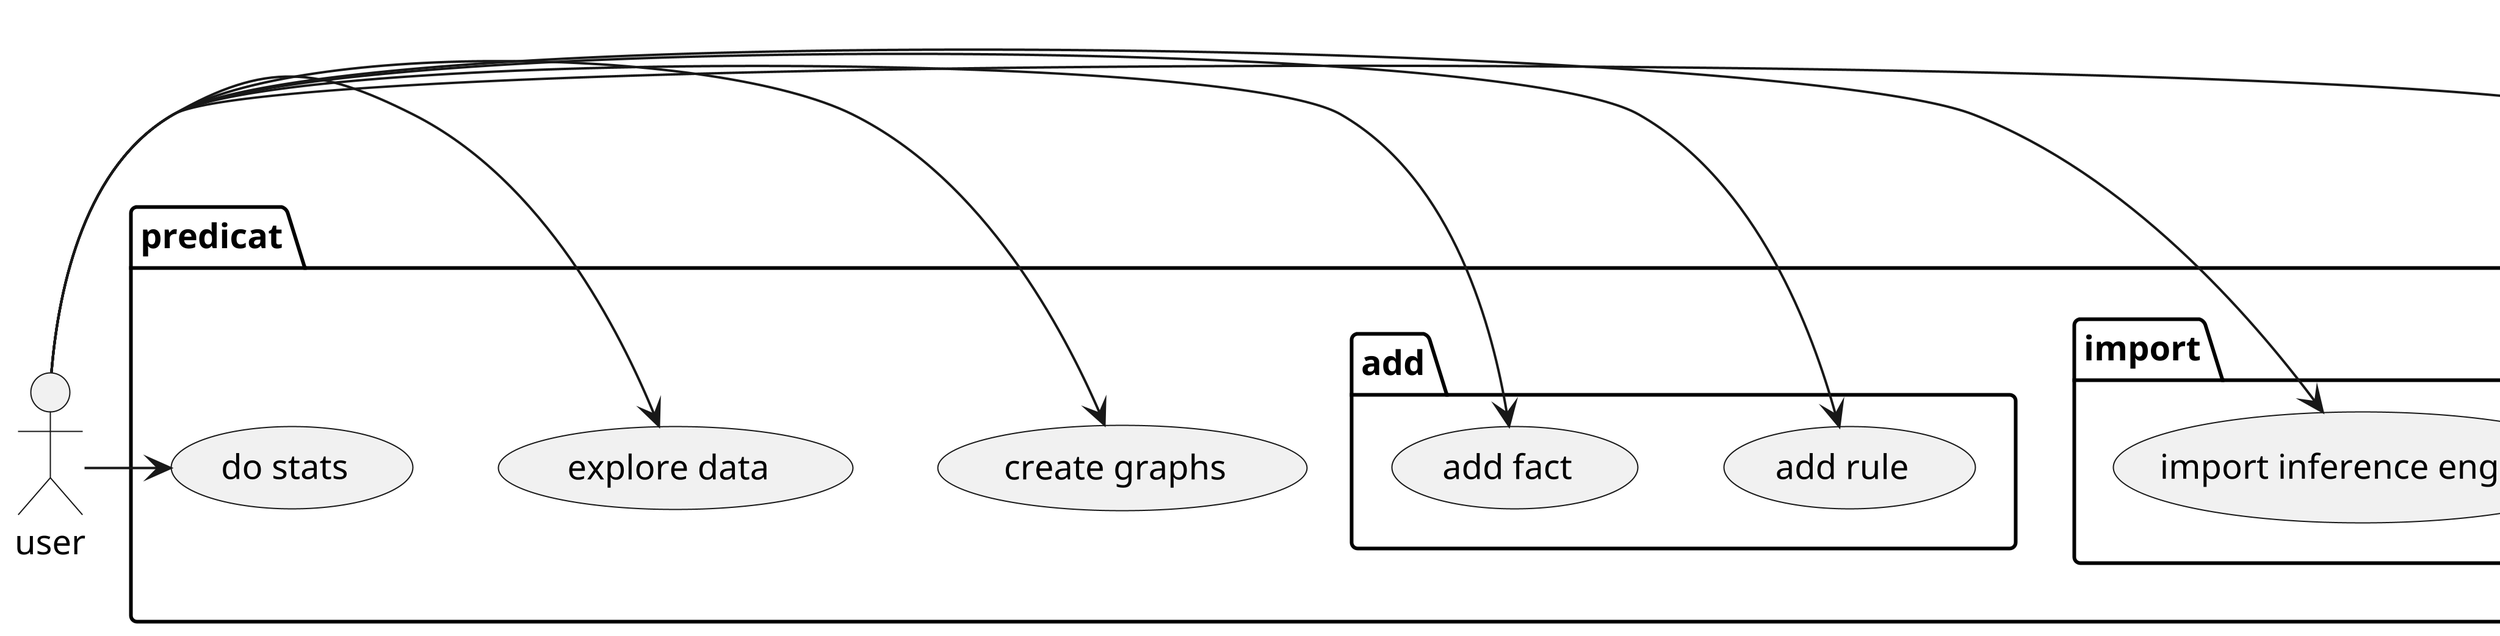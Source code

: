 @startuml
scale 10
actor user

package predicat {
	package import {
		usecase "import data" as import_data
		usecase "import inference engine" as import_inference_engine
		
	}
	package add {
		usecase "add rule" as add_rule
		usecase "add fact" as add_fact
	}
	usecase "explore data" as explore_data
	usecase "create graphs" as create_graphs
	usecase "do stats" as do_stats
}

user -> add_rule
user -> add_fact
user -> create_graphs
user -> import_data
user -> explore_data
user -> do_stats
user -> import_inference_engine

@enduml
